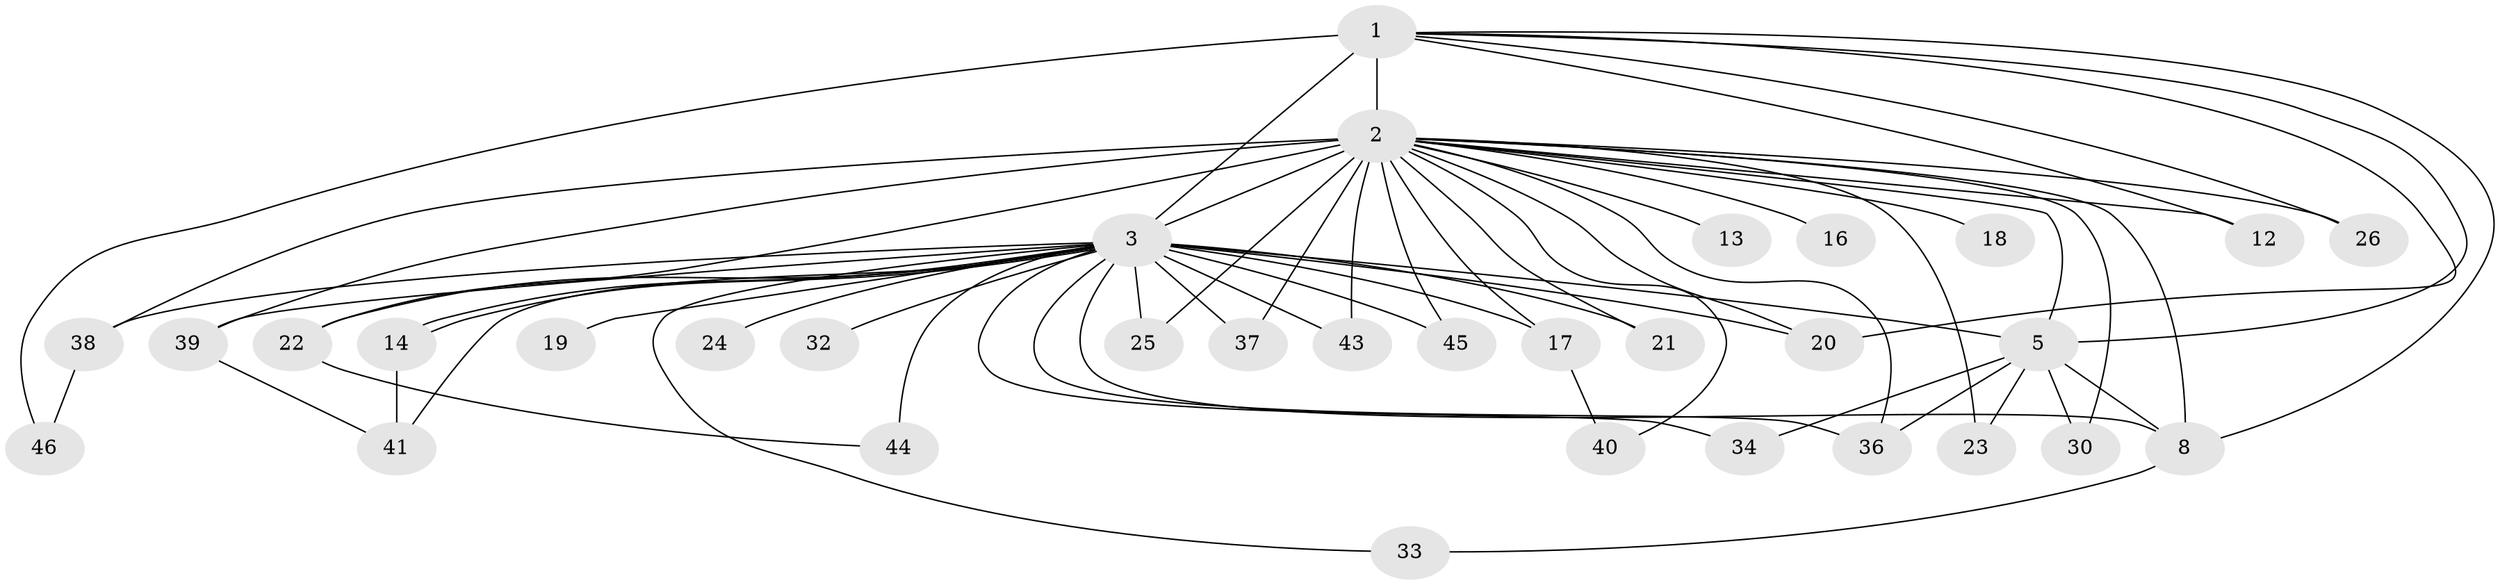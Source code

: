 // original degree distribution, {13: 0.014925373134328358, 16: 0.029850746268656716, 26: 0.029850746268656716, 22: 0.014925373134328358, 15: 0.014925373134328358, 11: 0.014925373134328358, 19: 0.014925373134328358, 14: 0.014925373134328358, 3: 0.26865671641791045, 2: 0.5223880597014925, 4: 0.05970149253731343}
// Generated by graph-tools (version 1.1) at 2025/14/03/09/25 04:14:05]
// undirected, 33 vertices, 63 edges
graph export_dot {
graph [start="1"]
  node [color=gray90,style=filled];
  1;
  2 [super="+64+15+4+11"];
  3 [super="+29+47+10+42+7"];
  5 [super="+35"];
  8;
  12;
  13;
  14;
  16;
  17;
  18;
  19;
  20;
  21 [super="+62"];
  22;
  23;
  24;
  25;
  26;
  30 [super="+52"];
  32;
  33;
  34;
  36 [super="+58"];
  37;
  38;
  39;
  40;
  41 [super="+56"];
  43;
  44;
  45 [super="+49"];
  46;
  1 -- 2 [weight=4];
  1 -- 3 [weight=3];
  1 -- 5;
  1 -- 8;
  1 -- 12;
  1 -- 20;
  1 -- 26;
  1 -- 46;
  2 -- 3 [weight=19];
  2 -- 5 [weight=4];
  2 -- 8 [weight=4];
  2 -- 12;
  2 -- 20;
  2 -- 22;
  2 -- 40;
  2 -- 37;
  2 -- 13;
  2 -- 16;
  2 -- 17;
  2 -- 18;
  2 -- 21;
  2 -- 23;
  2 -- 25;
  2 -- 26;
  2 -- 30 [weight=3];
  2 -- 36;
  2 -- 38;
  2 -- 39;
  2 -- 43;
  2 -- 45 [weight=3];
  3 -- 5 [weight=6];
  3 -- 8 [weight=4];
  3 -- 14;
  3 -- 14;
  3 -- 19 [weight=2];
  3 -- 22;
  3 -- 25;
  3 -- 37 [weight=3];
  3 -- 38;
  3 -- 39;
  3 -- 44 [weight=2];
  3 -- 43 [weight=2];
  3 -- 17;
  3 -- 20;
  3 -- 21 [weight=2];
  3 -- 24;
  3 -- 32;
  3 -- 33;
  3 -- 34;
  3 -- 36;
  3 -- 45 [weight=2];
  3 -- 41;
  5 -- 8;
  5 -- 23;
  5 -- 30;
  5 -- 34;
  5 -- 36;
  8 -- 33;
  14 -- 41;
  17 -- 40;
  22 -- 44;
  38 -- 46;
  39 -- 41;
}
